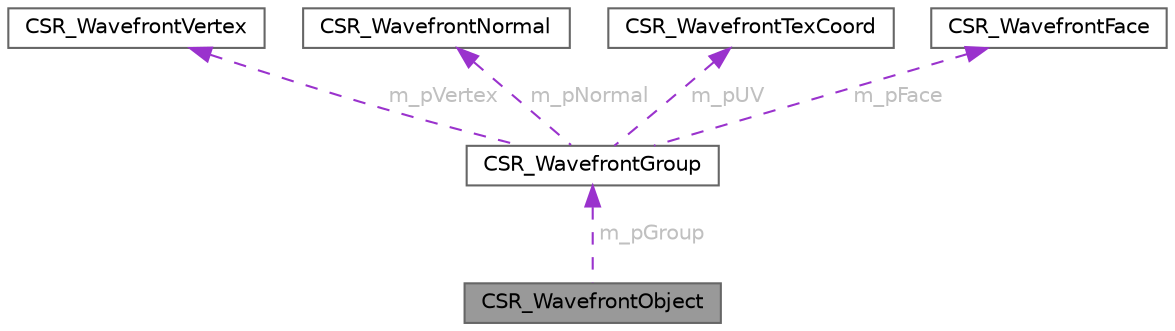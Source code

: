 digraph "CSR_WavefrontObject"
{
 // LATEX_PDF_SIZE
  bgcolor="transparent";
  edge [fontname=Helvetica,fontsize=10,labelfontname=Helvetica,labelfontsize=10];
  node [fontname=Helvetica,fontsize=10,shape=box,height=0.2,width=0.4];
  Node1 [id="Node000001",label="CSR_WavefrontObject",height=0.2,width=0.4,color="gray40", fillcolor="grey60", style="filled", fontcolor="black",tooltip=" "];
  Node2 -> Node1 [id="edge1_Node000001_Node000002",dir="back",color="darkorchid3",style="dashed",tooltip=" ",label=" m_pGroup",fontcolor="grey" ];
  Node2 [id="Node000002",label="CSR_WavefrontGroup",height=0.2,width=0.4,color="gray40", fillcolor="white", style="filled",URL="$struct_c_s_r___wavefront_group.html",tooltip=" "];
  Node3 -> Node2 [id="edge2_Node000002_Node000003",dir="back",color="darkorchid3",style="dashed",tooltip=" ",label=" m_pVertex",fontcolor="grey" ];
  Node3 [id="Node000003",label="CSR_WavefrontVertex",height=0.2,width=0.4,color="gray40", fillcolor="white", style="filled",URL="$struct_c_s_r___wavefront_vertex.html",tooltip=" "];
  Node4 -> Node2 [id="edge3_Node000002_Node000004",dir="back",color="darkorchid3",style="dashed",tooltip=" ",label=" m_pNormal",fontcolor="grey" ];
  Node4 [id="Node000004",label="CSR_WavefrontNormal",height=0.2,width=0.4,color="gray40", fillcolor="white", style="filled",URL="$struct_c_s_r___wavefront_normal.html",tooltip=" "];
  Node5 -> Node2 [id="edge4_Node000002_Node000005",dir="back",color="darkorchid3",style="dashed",tooltip=" ",label=" m_pUV",fontcolor="grey" ];
  Node5 [id="Node000005",label="CSR_WavefrontTexCoord",height=0.2,width=0.4,color="gray40", fillcolor="white", style="filled",URL="$struct_c_s_r___wavefront_tex_coord.html",tooltip=" "];
  Node6 -> Node2 [id="edge5_Node000002_Node000006",dir="back",color="darkorchid3",style="dashed",tooltip=" ",label=" m_pFace",fontcolor="grey" ];
  Node6 [id="Node000006",label="CSR_WavefrontFace",height=0.2,width=0.4,color="gray40", fillcolor="white", style="filled",URL="$struct_c_s_r___wavefront_face.html",tooltip=" "];
}
